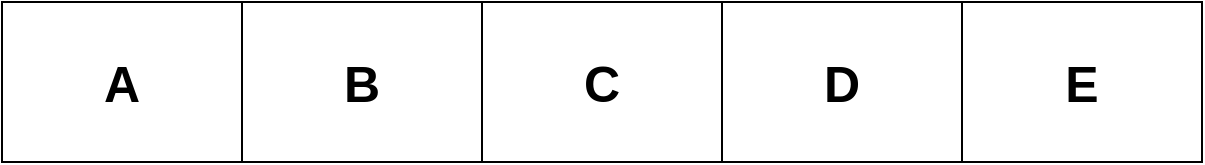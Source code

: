 <mxfile version="14.5.1" type="device"><diagram id="uMhYtOi0aXvRSXi7vO5-" name="第 1 页"><mxGraphModel dx="1024" dy="592" grid="1" gridSize="10" guides="1" tooltips="1" connect="1" arrows="1" fold="1" page="1" pageScale="1" pageWidth="827" pageHeight="1169" math="0" shadow="0"><root><mxCell id="0"/><mxCell id="1" parent="0"/><mxCell id="FMP6KYRYK2FyJZgXYb-7-1" value="" style="rounded=0;whiteSpace=wrap;html=1;fontStyle=1;fontSize=25;" parent="1" vertex="1"><mxGeometry x="120" y="160" width="600" height="80" as="geometry"/></mxCell><mxCell id="FMP6KYRYK2FyJZgXYb-7-4" value="E" style="shape=partialRectangle;whiteSpace=wrap;html=1;top=0;bottom=0;fillColor=none;fontSize=25;fontStyle=1" parent="1" vertex="1"><mxGeometry x="600" y="160" width="120" height="80" as="geometry"/></mxCell><mxCell id="FMP6KYRYK2FyJZgXYb-7-5" value="D" style="shape=partialRectangle;whiteSpace=wrap;html=1;top=0;bottom=0;fillColor=none;fontSize=25;fontStyle=1" parent="1" vertex="1"><mxGeometry x="480" y="160" width="120" height="80" as="geometry"/></mxCell><mxCell id="FMP6KYRYK2FyJZgXYb-7-6" value="C" style="shape=partialRectangle;whiteSpace=wrap;html=1;top=0;bottom=0;fillColor=none;fontSize=25;fontStyle=1" parent="1" vertex="1"><mxGeometry x="360" y="160" width="120" height="80" as="geometry"/></mxCell><mxCell id="FMP6KYRYK2FyJZgXYb-7-7" value="B" style="shape=partialRectangle;whiteSpace=wrap;html=1;top=0;bottom=0;fillColor=none;fontSize=25;fontStyle=1" parent="1" vertex="1"><mxGeometry x="240" y="160" width="120" height="80" as="geometry"/></mxCell><mxCell id="FMP6KYRYK2FyJZgXYb-7-8" value="A" style="shape=partialRectangle;whiteSpace=wrap;html=1;top=0;bottom=0;fillColor=none;fontSize=25;fontStyle=1" parent="1" vertex="1"><mxGeometry x="120" y="160" width="120" height="80" as="geometry"/></mxCell></root></mxGraphModel></diagram></mxfile>